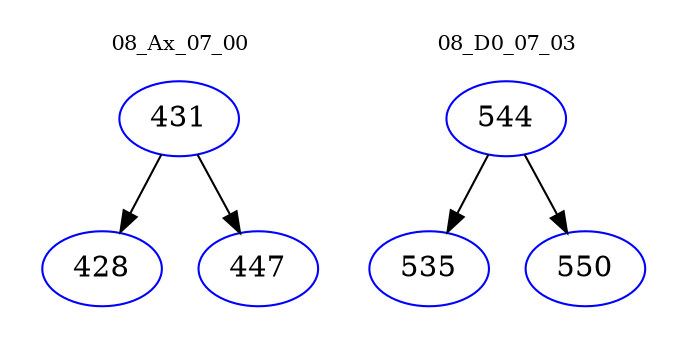 digraph{
subgraph cluster_0 {
color = white
label = "08_Ax_07_00";
fontsize=10;
T0_431 [label="431", color="blue"]
T0_431 -> T0_428 [color="black"]
T0_428 [label="428", color="blue"]
T0_431 -> T0_447 [color="black"]
T0_447 [label="447", color="blue"]
}
subgraph cluster_1 {
color = white
label = "08_D0_07_03";
fontsize=10;
T1_544 [label="544", color="blue"]
T1_544 -> T1_535 [color="black"]
T1_535 [label="535", color="blue"]
T1_544 -> T1_550 [color="black"]
T1_550 [label="550", color="blue"]
}
}
